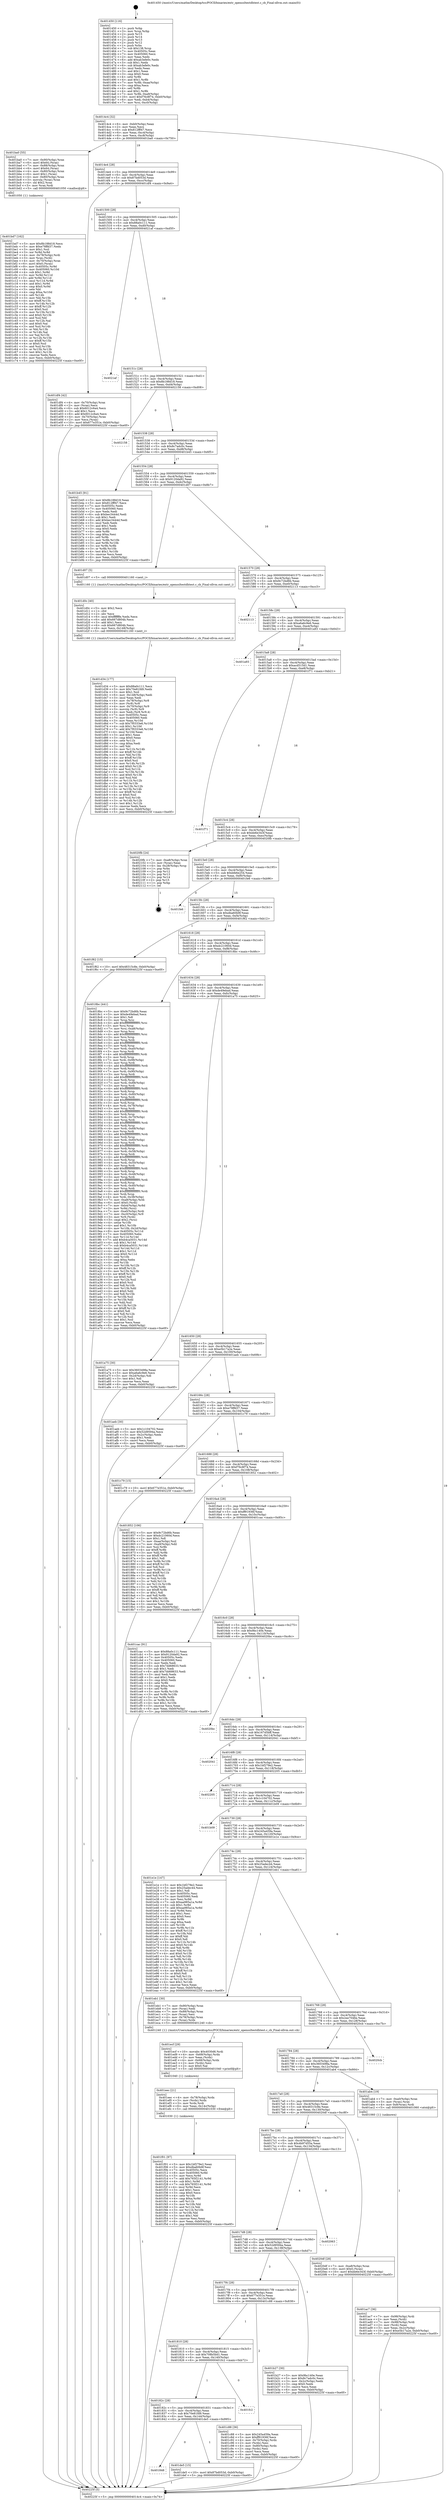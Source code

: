 digraph "0x401450" {
  label = "0x401450 (/mnt/c/Users/mathe/Desktop/tcc/POCII/binaries/extr_openssltestdhtest.c_cb_Final-ollvm.out::main(0))"
  labelloc = "t"
  node[shape=record]

  Entry [label="",width=0.3,height=0.3,shape=circle,fillcolor=black,style=filled]
  "0x4014c4" [label="{
     0x4014c4 [32]\l
     | [instrs]\l
     &nbsp;&nbsp;0x4014c4 \<+6\>: mov -0xb0(%rbp),%eax\l
     &nbsp;&nbsp;0x4014ca \<+2\>: mov %eax,%ecx\l
     &nbsp;&nbsp;0x4014cc \<+6\>: sub $0x812fff47,%ecx\l
     &nbsp;&nbsp;0x4014d2 \<+6\>: mov %eax,-0xc4(%rbp)\l
     &nbsp;&nbsp;0x4014d8 \<+6\>: mov %ecx,-0xc8(%rbp)\l
     &nbsp;&nbsp;0x4014de \<+6\>: je 0000000000401ba0 \<main+0x750\>\l
  }"]
  "0x401ba0" [label="{
     0x401ba0 [55]\l
     | [instrs]\l
     &nbsp;&nbsp;0x401ba0 \<+7\>: mov -0x90(%rbp),%rax\l
     &nbsp;&nbsp;0x401ba7 \<+6\>: movl $0x64,(%rax)\l
     &nbsp;&nbsp;0x401bad \<+7\>: mov -0x88(%rbp),%rax\l
     &nbsp;&nbsp;0x401bb4 \<+6\>: movl $0x64,(%rax)\l
     &nbsp;&nbsp;0x401bba \<+4\>: mov -0x80(%rbp),%rax\l
     &nbsp;&nbsp;0x401bbe \<+6\>: movl $0x1,(%rax)\l
     &nbsp;&nbsp;0x401bc4 \<+4\>: mov -0x80(%rbp),%rax\l
     &nbsp;&nbsp;0x401bc8 \<+3\>: movslq (%rax),%rax\l
     &nbsp;&nbsp;0x401bcb \<+4\>: shl $0x2,%rax\l
     &nbsp;&nbsp;0x401bcf \<+3\>: mov %rax,%rdi\l
     &nbsp;&nbsp;0x401bd2 \<+5\>: call 0000000000401050 \<malloc@plt\>\l
     | [calls]\l
     &nbsp;&nbsp;0x401050 \{1\} (unknown)\l
  }"]
  "0x4014e4" [label="{
     0x4014e4 [28]\l
     | [instrs]\l
     &nbsp;&nbsp;0x4014e4 \<+5\>: jmp 00000000004014e9 \<main+0x99\>\l
     &nbsp;&nbsp;0x4014e9 \<+6\>: mov -0xc4(%rbp),%eax\l
     &nbsp;&nbsp;0x4014ef \<+5\>: sub $0x87bd053d,%eax\l
     &nbsp;&nbsp;0x4014f4 \<+6\>: mov %eax,-0xcc(%rbp)\l
     &nbsp;&nbsp;0x4014fa \<+6\>: je 0000000000401df4 \<main+0x9a4\>\l
  }"]
  Exit [label="",width=0.3,height=0.3,shape=circle,fillcolor=black,style=filled,peripheries=2]
  "0x401df4" [label="{
     0x401df4 [42]\l
     | [instrs]\l
     &nbsp;&nbsp;0x401df4 \<+4\>: mov -0x70(%rbp),%rax\l
     &nbsp;&nbsp;0x401df8 \<+2\>: mov (%rax),%ecx\l
     &nbsp;&nbsp;0x401dfa \<+6\>: sub $0x6012c6a4,%ecx\l
     &nbsp;&nbsp;0x401e00 \<+3\>: add $0x1,%ecx\l
     &nbsp;&nbsp;0x401e03 \<+6\>: add $0x6012c6a4,%ecx\l
     &nbsp;&nbsp;0x401e09 \<+4\>: mov -0x70(%rbp),%rax\l
     &nbsp;&nbsp;0x401e0d \<+2\>: mov %ecx,(%rax)\l
     &nbsp;&nbsp;0x401e0f \<+10\>: movl $0x677e351e,-0xb0(%rbp)\l
     &nbsp;&nbsp;0x401e19 \<+5\>: jmp 000000000040225f \<main+0xe0f\>\l
  }"]
  "0x401500" [label="{
     0x401500 [28]\l
     | [instrs]\l
     &nbsp;&nbsp;0x401500 \<+5\>: jmp 0000000000401505 \<main+0xb5\>\l
     &nbsp;&nbsp;0x401505 \<+6\>: mov -0xc4(%rbp),%eax\l
     &nbsp;&nbsp;0x40150b \<+5\>: sub $0x88a0c111,%eax\l
     &nbsp;&nbsp;0x401510 \<+6\>: mov %eax,-0xd0(%rbp)\l
     &nbsp;&nbsp;0x401516 \<+6\>: je 00000000004021af \<main+0xd5f\>\l
  }"]
  "0x401f01" [label="{
     0x401f01 [97]\l
     | [instrs]\l
     &nbsp;&nbsp;0x401f01 \<+5\>: mov $0x1bf279e2,%eax\l
     &nbsp;&nbsp;0x401f06 \<+5\>: mov $0xdba60b9f,%esi\l
     &nbsp;&nbsp;0x401f0b \<+7\>: mov 0x40505c,%ecx\l
     &nbsp;&nbsp;0x401f12 \<+8\>: mov 0x405060,%r8d\l
     &nbsp;&nbsp;0x401f1a \<+3\>: mov %ecx,%r9d\l
     &nbsp;&nbsp;0x401f1d \<+7\>: add $0x765f2141,%r9d\l
     &nbsp;&nbsp;0x401f24 \<+4\>: sub $0x1,%r9d\l
     &nbsp;&nbsp;0x401f28 \<+7\>: sub $0x765f2141,%r9d\l
     &nbsp;&nbsp;0x401f2f \<+4\>: imul %r9d,%ecx\l
     &nbsp;&nbsp;0x401f33 \<+3\>: and $0x1,%ecx\l
     &nbsp;&nbsp;0x401f36 \<+3\>: cmp $0x0,%ecx\l
     &nbsp;&nbsp;0x401f39 \<+4\>: sete %r10b\l
     &nbsp;&nbsp;0x401f3d \<+4\>: cmp $0xa,%r8d\l
     &nbsp;&nbsp;0x401f41 \<+4\>: setl %r11b\l
     &nbsp;&nbsp;0x401f45 \<+3\>: mov %r10b,%bl\l
     &nbsp;&nbsp;0x401f48 \<+3\>: and %r11b,%bl\l
     &nbsp;&nbsp;0x401f4b \<+3\>: xor %r11b,%r10b\l
     &nbsp;&nbsp;0x401f4e \<+3\>: or %r10b,%bl\l
     &nbsp;&nbsp;0x401f51 \<+3\>: test $0x1,%bl\l
     &nbsp;&nbsp;0x401f54 \<+3\>: cmovne %esi,%eax\l
     &nbsp;&nbsp;0x401f57 \<+6\>: mov %eax,-0xb0(%rbp)\l
     &nbsp;&nbsp;0x401f5d \<+5\>: jmp 000000000040225f \<main+0xe0f\>\l
  }"]
  "0x4021af" [label="{
     0x4021af\l
  }", style=dashed]
  "0x40151c" [label="{
     0x40151c [28]\l
     | [instrs]\l
     &nbsp;&nbsp;0x40151c \<+5\>: jmp 0000000000401521 \<main+0xd1\>\l
     &nbsp;&nbsp;0x401521 \<+6\>: mov -0xc4(%rbp),%eax\l
     &nbsp;&nbsp;0x401527 \<+5\>: sub $0x8b188d18,%eax\l
     &nbsp;&nbsp;0x40152c \<+6\>: mov %eax,-0xd4(%rbp)\l
     &nbsp;&nbsp;0x401532 \<+6\>: je 0000000000402158 \<main+0xd08\>\l
  }"]
  "0x401eec" [label="{
     0x401eec [21]\l
     | [instrs]\l
     &nbsp;&nbsp;0x401eec \<+4\>: mov -0x78(%rbp),%rdx\l
     &nbsp;&nbsp;0x401ef0 \<+3\>: mov (%rdx),%rdx\l
     &nbsp;&nbsp;0x401ef3 \<+3\>: mov %rdx,%rdi\l
     &nbsp;&nbsp;0x401ef6 \<+6\>: mov %eax,-0x14c(%rbp)\l
     &nbsp;&nbsp;0x401efc \<+5\>: call 0000000000401030 \<free@plt\>\l
     | [calls]\l
     &nbsp;&nbsp;0x401030 \{1\} (unknown)\l
  }"]
  "0x402158" [label="{
     0x402158\l
  }", style=dashed]
  "0x401538" [label="{
     0x401538 [28]\l
     | [instrs]\l
     &nbsp;&nbsp;0x401538 \<+5\>: jmp 000000000040153d \<main+0xed\>\l
     &nbsp;&nbsp;0x40153d \<+6\>: mov -0xc4(%rbp),%eax\l
     &nbsp;&nbsp;0x401543 \<+5\>: sub $0x8c7adc0c,%eax\l
     &nbsp;&nbsp;0x401548 \<+6\>: mov %eax,-0xd8(%rbp)\l
     &nbsp;&nbsp;0x40154e \<+6\>: je 0000000000401b45 \<main+0x6f5\>\l
  }"]
  "0x401ecf" [label="{
     0x401ecf [29]\l
     | [instrs]\l
     &nbsp;&nbsp;0x401ecf \<+10\>: movabs $0x4030d6,%rdi\l
     &nbsp;&nbsp;0x401ed9 \<+4\>: mov -0x68(%rbp),%rdx\l
     &nbsp;&nbsp;0x401edd \<+2\>: mov %eax,(%rdx)\l
     &nbsp;&nbsp;0x401edf \<+4\>: mov -0x68(%rbp),%rdx\l
     &nbsp;&nbsp;0x401ee3 \<+2\>: mov (%rdx),%esi\l
     &nbsp;&nbsp;0x401ee5 \<+2\>: mov $0x0,%al\l
     &nbsp;&nbsp;0x401ee7 \<+5\>: call 0000000000401040 \<printf@plt\>\l
     | [calls]\l
     &nbsp;&nbsp;0x401040 \{1\} (unknown)\l
  }"]
  "0x401b45" [label="{
     0x401b45 [91]\l
     | [instrs]\l
     &nbsp;&nbsp;0x401b45 \<+5\>: mov $0x8b188d18,%eax\l
     &nbsp;&nbsp;0x401b4a \<+5\>: mov $0x812fff47,%ecx\l
     &nbsp;&nbsp;0x401b4f \<+7\>: mov 0x40505c,%edx\l
     &nbsp;&nbsp;0x401b56 \<+7\>: mov 0x405060,%esi\l
     &nbsp;&nbsp;0x401b5d \<+2\>: mov %edx,%edi\l
     &nbsp;&nbsp;0x401b5f \<+6\>: sub $0xbec3444d,%edi\l
     &nbsp;&nbsp;0x401b65 \<+3\>: sub $0x1,%edi\l
     &nbsp;&nbsp;0x401b68 \<+6\>: add $0xbec3444d,%edi\l
     &nbsp;&nbsp;0x401b6e \<+3\>: imul %edi,%edx\l
     &nbsp;&nbsp;0x401b71 \<+3\>: and $0x1,%edx\l
     &nbsp;&nbsp;0x401b74 \<+3\>: cmp $0x0,%edx\l
     &nbsp;&nbsp;0x401b77 \<+4\>: sete %r8b\l
     &nbsp;&nbsp;0x401b7b \<+3\>: cmp $0xa,%esi\l
     &nbsp;&nbsp;0x401b7e \<+4\>: setl %r9b\l
     &nbsp;&nbsp;0x401b82 \<+3\>: mov %r8b,%r10b\l
     &nbsp;&nbsp;0x401b85 \<+3\>: and %r9b,%r10b\l
     &nbsp;&nbsp;0x401b88 \<+3\>: xor %r9b,%r8b\l
     &nbsp;&nbsp;0x401b8b \<+3\>: or %r8b,%r10b\l
     &nbsp;&nbsp;0x401b8e \<+4\>: test $0x1,%r10b\l
     &nbsp;&nbsp;0x401b92 \<+3\>: cmovne %ecx,%eax\l
     &nbsp;&nbsp;0x401b95 \<+6\>: mov %eax,-0xb0(%rbp)\l
     &nbsp;&nbsp;0x401b9b \<+5\>: jmp 000000000040225f \<main+0xe0f\>\l
  }"]
  "0x401554" [label="{
     0x401554 [28]\l
     | [instrs]\l
     &nbsp;&nbsp;0x401554 \<+5\>: jmp 0000000000401559 \<main+0x109\>\l
     &nbsp;&nbsp;0x401559 \<+6\>: mov -0xc4(%rbp),%eax\l
     &nbsp;&nbsp;0x40155f \<+5\>: sub $0x9120da92,%eax\l
     &nbsp;&nbsp;0x401564 \<+6\>: mov %eax,-0xdc(%rbp)\l
     &nbsp;&nbsp;0x40156a \<+6\>: je 0000000000401d07 \<main+0x8b7\>\l
  }"]
  "0x401848" [label="{
     0x401848\l
  }", style=dashed]
  "0x401d07" [label="{
     0x401d07 [5]\l
     | [instrs]\l
     &nbsp;&nbsp;0x401d07 \<+5\>: call 0000000000401160 \<next_i\>\l
     | [calls]\l
     &nbsp;&nbsp;0x401160 \{1\} (/mnt/c/Users/mathe/Desktop/tcc/POCII/binaries/extr_openssltestdhtest.c_cb_Final-ollvm.out::next_i)\l
  }"]
  "0x401570" [label="{
     0x401570 [28]\l
     | [instrs]\l
     &nbsp;&nbsp;0x401570 \<+5\>: jmp 0000000000401575 \<main+0x125\>\l
     &nbsp;&nbsp;0x401575 \<+6\>: mov -0xc4(%rbp),%eax\l
     &nbsp;&nbsp;0x40157b \<+5\>: sub $0x9c72bd6b,%eax\l
     &nbsp;&nbsp;0x401580 \<+6\>: mov %eax,-0xe0(%rbp)\l
     &nbsp;&nbsp;0x401586 \<+6\>: je 0000000000402113 \<main+0xcc3\>\l
  }"]
  "0x401de5" [label="{
     0x401de5 [15]\l
     | [instrs]\l
     &nbsp;&nbsp;0x401de5 \<+10\>: movl $0x87bd053d,-0xb0(%rbp)\l
     &nbsp;&nbsp;0x401def \<+5\>: jmp 000000000040225f \<main+0xe0f\>\l
  }"]
  "0x402113" [label="{
     0x402113\l
  }", style=dashed]
  "0x40158c" [label="{
     0x40158c [28]\l
     | [instrs]\l
     &nbsp;&nbsp;0x40158c \<+5\>: jmp 0000000000401591 \<main+0x141\>\l
     &nbsp;&nbsp;0x401591 \<+6\>: mov -0xc4(%rbp),%eax\l
     &nbsp;&nbsp;0x401597 \<+5\>: sub $0xa6a6c9e6,%eax\l
     &nbsp;&nbsp;0x40159c \<+6\>: mov %eax,-0xe4(%rbp)\l
     &nbsp;&nbsp;0x4015a2 \<+6\>: je 0000000000401a93 \<main+0x643\>\l
  }"]
  "0x40182c" [label="{
     0x40182c [28]\l
     | [instrs]\l
     &nbsp;&nbsp;0x40182c \<+5\>: jmp 0000000000401831 \<main+0x3e1\>\l
     &nbsp;&nbsp;0x401831 \<+6\>: mov -0xc4(%rbp),%eax\l
     &nbsp;&nbsp;0x401837 \<+5\>: sub $0x70e81fd9,%eax\l
     &nbsp;&nbsp;0x40183c \<+6\>: mov %eax,-0x144(%rbp)\l
     &nbsp;&nbsp;0x401842 \<+6\>: je 0000000000401de5 \<main+0x995\>\l
  }"]
  "0x401a93" [label="{
     0x401a93\l
  }", style=dashed]
  "0x4015a8" [label="{
     0x4015a8 [28]\l
     | [instrs]\l
     &nbsp;&nbsp;0x4015a8 \<+5\>: jmp 00000000004015ad \<main+0x15d\>\l
     &nbsp;&nbsp;0x4015ad \<+6\>: mov -0xc4(%rbp),%eax\l
     &nbsp;&nbsp;0x4015b3 \<+5\>: sub $0xacd515d1,%eax\l
     &nbsp;&nbsp;0x4015b8 \<+6\>: mov %eax,-0xe8(%rbp)\l
     &nbsp;&nbsp;0x4015be \<+6\>: je 0000000000401f71 \<main+0xb21\>\l
  }"]
  "0x401fc2" [label="{
     0x401fc2\l
  }", style=dashed]
  "0x401f71" [label="{
     0x401f71\l
  }", style=dashed]
  "0x4015c4" [label="{
     0x4015c4 [28]\l
     | [instrs]\l
     &nbsp;&nbsp;0x4015c4 \<+5\>: jmp 00000000004015c9 \<main+0x179\>\l
     &nbsp;&nbsp;0x4015c9 \<+6\>: mov -0xc4(%rbp),%eax\l
     &nbsp;&nbsp;0x4015cf \<+5\>: sub $0xbb6e343f,%eax\l
     &nbsp;&nbsp;0x4015d4 \<+6\>: mov %eax,-0xec(%rbp)\l
     &nbsp;&nbsp;0x4015da \<+6\>: je 00000000004020fb \<main+0xcab\>\l
  }"]
  "0x401d34" [label="{
     0x401d34 [177]\l
     | [instrs]\l
     &nbsp;&nbsp;0x401d34 \<+5\>: mov $0x88a0c111,%ecx\l
     &nbsp;&nbsp;0x401d39 \<+5\>: mov $0x70e81fd9,%edx\l
     &nbsp;&nbsp;0x401d3e \<+3\>: mov $0x1,%sil\l
     &nbsp;&nbsp;0x401d41 \<+6\>: mov -0x148(%rbp),%edi\l
     &nbsp;&nbsp;0x401d47 \<+3\>: imul %eax,%edi\l
     &nbsp;&nbsp;0x401d4a \<+4\>: mov -0x78(%rbp),%r8\l
     &nbsp;&nbsp;0x401d4e \<+3\>: mov (%r8),%r8\l
     &nbsp;&nbsp;0x401d51 \<+4\>: mov -0x70(%rbp),%r9\l
     &nbsp;&nbsp;0x401d55 \<+3\>: movslq (%r9),%r9\l
     &nbsp;&nbsp;0x401d58 \<+4\>: mov %edi,(%r8,%r9,4)\l
     &nbsp;&nbsp;0x401d5c \<+7\>: mov 0x40505c,%eax\l
     &nbsp;&nbsp;0x401d63 \<+7\>: mov 0x405060,%edi\l
     &nbsp;&nbsp;0x401d6a \<+3\>: mov %eax,%r10d\l
     &nbsp;&nbsp;0x401d6d \<+7\>: sub $0x7f0333e6,%r10d\l
     &nbsp;&nbsp;0x401d74 \<+4\>: sub $0x1,%r10d\l
     &nbsp;&nbsp;0x401d78 \<+7\>: add $0x7f0333e6,%r10d\l
     &nbsp;&nbsp;0x401d7f \<+4\>: imul %r10d,%eax\l
     &nbsp;&nbsp;0x401d83 \<+3\>: and $0x1,%eax\l
     &nbsp;&nbsp;0x401d86 \<+3\>: cmp $0x0,%eax\l
     &nbsp;&nbsp;0x401d89 \<+4\>: sete %r11b\l
     &nbsp;&nbsp;0x401d8d \<+3\>: cmp $0xa,%edi\l
     &nbsp;&nbsp;0x401d90 \<+3\>: setl %bl\l
     &nbsp;&nbsp;0x401d93 \<+3\>: mov %r11b,%r14b\l
     &nbsp;&nbsp;0x401d96 \<+4\>: xor $0xff,%r14b\l
     &nbsp;&nbsp;0x401d9a \<+3\>: mov %bl,%r15b\l
     &nbsp;&nbsp;0x401d9d \<+4\>: xor $0xff,%r15b\l
     &nbsp;&nbsp;0x401da1 \<+4\>: xor $0x0,%sil\l
     &nbsp;&nbsp;0x401da5 \<+3\>: mov %r14b,%r12b\l
     &nbsp;&nbsp;0x401da8 \<+4\>: and $0x0,%r12b\l
     &nbsp;&nbsp;0x401dac \<+3\>: and %sil,%r11b\l
     &nbsp;&nbsp;0x401daf \<+3\>: mov %r15b,%r13b\l
     &nbsp;&nbsp;0x401db2 \<+4\>: and $0x0,%r13b\l
     &nbsp;&nbsp;0x401db6 \<+3\>: and %sil,%bl\l
     &nbsp;&nbsp;0x401db9 \<+3\>: or %r11b,%r12b\l
     &nbsp;&nbsp;0x401dbc \<+3\>: or %bl,%r13b\l
     &nbsp;&nbsp;0x401dbf \<+3\>: xor %r13b,%r12b\l
     &nbsp;&nbsp;0x401dc2 \<+3\>: or %r15b,%r14b\l
     &nbsp;&nbsp;0x401dc5 \<+4\>: xor $0xff,%r14b\l
     &nbsp;&nbsp;0x401dc9 \<+4\>: or $0x0,%sil\l
     &nbsp;&nbsp;0x401dcd \<+3\>: and %sil,%r14b\l
     &nbsp;&nbsp;0x401dd0 \<+3\>: or %r14b,%r12b\l
     &nbsp;&nbsp;0x401dd3 \<+4\>: test $0x1,%r12b\l
     &nbsp;&nbsp;0x401dd7 \<+3\>: cmovne %edx,%ecx\l
     &nbsp;&nbsp;0x401dda \<+6\>: mov %ecx,-0xb0(%rbp)\l
     &nbsp;&nbsp;0x401de0 \<+5\>: jmp 000000000040225f \<main+0xe0f\>\l
  }"]
  "0x4020fb" [label="{
     0x4020fb [24]\l
     | [instrs]\l
     &nbsp;&nbsp;0x4020fb \<+7\>: mov -0xa8(%rbp),%rax\l
     &nbsp;&nbsp;0x402102 \<+2\>: mov (%rax),%eax\l
     &nbsp;&nbsp;0x402104 \<+4\>: lea -0x28(%rbp),%rsp\l
     &nbsp;&nbsp;0x402108 \<+1\>: pop %rbx\l
     &nbsp;&nbsp;0x402109 \<+2\>: pop %r12\l
     &nbsp;&nbsp;0x40210b \<+2\>: pop %r13\l
     &nbsp;&nbsp;0x40210d \<+2\>: pop %r14\l
     &nbsp;&nbsp;0x40210f \<+2\>: pop %r15\l
     &nbsp;&nbsp;0x402111 \<+1\>: pop %rbp\l
     &nbsp;&nbsp;0x402112 \<+1\>: ret\l
  }"]
  "0x4015e0" [label="{
     0x4015e0 [28]\l
     | [instrs]\l
     &nbsp;&nbsp;0x4015e0 \<+5\>: jmp 00000000004015e5 \<main+0x195\>\l
     &nbsp;&nbsp;0x4015e5 \<+6\>: mov -0xc4(%rbp),%eax\l
     &nbsp;&nbsp;0x4015eb \<+5\>: sub $0xbfe6e254,%eax\l
     &nbsp;&nbsp;0x4015f0 \<+6\>: mov %eax,-0xf0(%rbp)\l
     &nbsp;&nbsp;0x4015f6 \<+6\>: je 0000000000401fe6 \<main+0xb96\>\l
  }"]
  "0x401d0c" [label="{
     0x401d0c [40]\l
     | [instrs]\l
     &nbsp;&nbsp;0x401d0c \<+5\>: mov $0x2,%ecx\l
     &nbsp;&nbsp;0x401d11 \<+1\>: cltd\l
     &nbsp;&nbsp;0x401d12 \<+2\>: idiv %ecx\l
     &nbsp;&nbsp;0x401d14 \<+6\>: imul $0xfffffffe,%edx,%ecx\l
     &nbsp;&nbsp;0x401d1a \<+6\>: add $0x667d804b,%ecx\l
     &nbsp;&nbsp;0x401d20 \<+3\>: add $0x1,%ecx\l
     &nbsp;&nbsp;0x401d23 \<+6\>: sub $0x667d804b,%ecx\l
     &nbsp;&nbsp;0x401d29 \<+6\>: mov %ecx,-0x148(%rbp)\l
     &nbsp;&nbsp;0x401d2f \<+5\>: call 0000000000401160 \<next_i\>\l
     | [calls]\l
     &nbsp;&nbsp;0x401160 \{1\} (/mnt/c/Users/mathe/Desktop/tcc/POCII/binaries/extr_openssltestdhtest.c_cb_Final-ollvm.out::next_i)\l
  }"]
  "0x401fe6" [label="{
     0x401fe6\l
  }", style=dashed]
  "0x4015fc" [label="{
     0x4015fc [28]\l
     | [instrs]\l
     &nbsp;&nbsp;0x4015fc \<+5\>: jmp 0000000000401601 \<main+0x1b1\>\l
     &nbsp;&nbsp;0x401601 \<+6\>: mov -0xc4(%rbp),%eax\l
     &nbsp;&nbsp;0x401607 \<+5\>: sub $0xdba60b9f,%eax\l
     &nbsp;&nbsp;0x40160c \<+6\>: mov %eax,-0xf4(%rbp)\l
     &nbsp;&nbsp;0x401612 \<+6\>: je 0000000000401f62 \<main+0xb12\>\l
  }"]
  "0x401810" [label="{
     0x401810 [28]\l
     | [instrs]\l
     &nbsp;&nbsp;0x401810 \<+5\>: jmp 0000000000401815 \<main+0x3c5\>\l
     &nbsp;&nbsp;0x401815 \<+6\>: mov -0xc4(%rbp),%eax\l
     &nbsp;&nbsp;0x40181b \<+5\>: sub $0x708b5bd1,%eax\l
     &nbsp;&nbsp;0x401820 \<+6\>: mov %eax,-0x140(%rbp)\l
     &nbsp;&nbsp;0x401826 \<+6\>: je 0000000000401fc2 \<main+0xb72\>\l
  }"]
  "0x401f62" [label="{
     0x401f62 [15]\l
     | [instrs]\l
     &nbsp;&nbsp;0x401f62 \<+10\>: movl $0x48315c8e,-0xb0(%rbp)\l
     &nbsp;&nbsp;0x401f6c \<+5\>: jmp 000000000040225f \<main+0xe0f\>\l
  }"]
  "0x401618" [label="{
     0x401618 [28]\l
     | [instrs]\l
     &nbsp;&nbsp;0x401618 \<+5\>: jmp 000000000040161d \<main+0x1cd\>\l
     &nbsp;&nbsp;0x40161d \<+6\>: mov -0xc4(%rbp),%eax\l
     &nbsp;&nbsp;0x401623 \<+5\>: sub $0xdc21060d,%eax\l
     &nbsp;&nbsp;0x401628 \<+6\>: mov %eax,-0xf8(%rbp)\l
     &nbsp;&nbsp;0x40162e \<+6\>: je 00000000004018bc \<main+0x46c\>\l
  }"]
  "0x401c88" [label="{
     0x401c88 [36]\l
     | [instrs]\l
     &nbsp;&nbsp;0x401c88 \<+5\>: mov $0x245a459a,%eax\l
     &nbsp;&nbsp;0x401c8d \<+5\>: mov $0xff91936f,%ecx\l
     &nbsp;&nbsp;0x401c92 \<+4\>: mov -0x70(%rbp),%rdx\l
     &nbsp;&nbsp;0x401c96 \<+2\>: mov (%rdx),%esi\l
     &nbsp;&nbsp;0x401c98 \<+4\>: mov -0x80(%rbp),%rdx\l
     &nbsp;&nbsp;0x401c9c \<+2\>: cmp (%rdx),%esi\l
     &nbsp;&nbsp;0x401c9e \<+3\>: cmovl %ecx,%eax\l
     &nbsp;&nbsp;0x401ca1 \<+6\>: mov %eax,-0xb0(%rbp)\l
     &nbsp;&nbsp;0x401ca7 \<+5\>: jmp 000000000040225f \<main+0xe0f\>\l
  }"]
  "0x4018bc" [label="{
     0x4018bc [441]\l
     | [instrs]\l
     &nbsp;&nbsp;0x4018bc \<+5\>: mov $0x9c72bd6b,%eax\l
     &nbsp;&nbsp;0x4018c1 \<+5\>: mov $0xde49ebad,%ecx\l
     &nbsp;&nbsp;0x4018c6 \<+2\>: mov $0x1,%dl\l
     &nbsp;&nbsp;0x4018c8 \<+3\>: mov %rsp,%rsi\l
     &nbsp;&nbsp;0x4018cb \<+4\>: add $0xfffffffffffffff0,%rsi\l
     &nbsp;&nbsp;0x4018cf \<+3\>: mov %rsi,%rsp\l
     &nbsp;&nbsp;0x4018d2 \<+7\>: mov %rsi,-0xa8(%rbp)\l
     &nbsp;&nbsp;0x4018d9 \<+3\>: mov %rsp,%rsi\l
     &nbsp;&nbsp;0x4018dc \<+4\>: add $0xfffffffffffffff0,%rsi\l
     &nbsp;&nbsp;0x4018e0 \<+3\>: mov %rsi,%rsp\l
     &nbsp;&nbsp;0x4018e3 \<+3\>: mov %rsp,%rdi\l
     &nbsp;&nbsp;0x4018e6 \<+4\>: add $0xfffffffffffffff0,%rdi\l
     &nbsp;&nbsp;0x4018ea \<+3\>: mov %rdi,%rsp\l
     &nbsp;&nbsp;0x4018ed \<+7\>: mov %rdi,-0xa0(%rbp)\l
     &nbsp;&nbsp;0x4018f4 \<+3\>: mov %rsp,%rdi\l
     &nbsp;&nbsp;0x4018f7 \<+4\>: add $0xfffffffffffffff0,%rdi\l
     &nbsp;&nbsp;0x4018fb \<+3\>: mov %rdi,%rsp\l
     &nbsp;&nbsp;0x4018fe \<+7\>: mov %rdi,-0x98(%rbp)\l
     &nbsp;&nbsp;0x401905 \<+3\>: mov %rsp,%rdi\l
     &nbsp;&nbsp;0x401908 \<+4\>: add $0xfffffffffffffff0,%rdi\l
     &nbsp;&nbsp;0x40190c \<+3\>: mov %rdi,%rsp\l
     &nbsp;&nbsp;0x40190f \<+7\>: mov %rdi,-0x90(%rbp)\l
     &nbsp;&nbsp;0x401916 \<+3\>: mov %rsp,%rdi\l
     &nbsp;&nbsp;0x401919 \<+4\>: add $0xfffffffffffffff0,%rdi\l
     &nbsp;&nbsp;0x40191d \<+3\>: mov %rdi,%rsp\l
     &nbsp;&nbsp;0x401920 \<+7\>: mov %rdi,-0x88(%rbp)\l
     &nbsp;&nbsp;0x401927 \<+3\>: mov %rsp,%rdi\l
     &nbsp;&nbsp;0x40192a \<+4\>: add $0xfffffffffffffff0,%rdi\l
     &nbsp;&nbsp;0x40192e \<+3\>: mov %rdi,%rsp\l
     &nbsp;&nbsp;0x401931 \<+4\>: mov %rdi,-0x80(%rbp)\l
     &nbsp;&nbsp;0x401935 \<+3\>: mov %rsp,%rdi\l
     &nbsp;&nbsp;0x401938 \<+4\>: add $0xfffffffffffffff0,%rdi\l
     &nbsp;&nbsp;0x40193c \<+3\>: mov %rdi,%rsp\l
     &nbsp;&nbsp;0x40193f \<+4\>: mov %rdi,-0x78(%rbp)\l
     &nbsp;&nbsp;0x401943 \<+3\>: mov %rsp,%rdi\l
     &nbsp;&nbsp;0x401946 \<+4\>: add $0xfffffffffffffff0,%rdi\l
     &nbsp;&nbsp;0x40194a \<+3\>: mov %rdi,%rsp\l
     &nbsp;&nbsp;0x40194d \<+4\>: mov %rdi,-0x70(%rbp)\l
     &nbsp;&nbsp;0x401951 \<+3\>: mov %rsp,%rdi\l
     &nbsp;&nbsp;0x401954 \<+4\>: add $0xfffffffffffffff0,%rdi\l
     &nbsp;&nbsp;0x401958 \<+3\>: mov %rdi,%rsp\l
     &nbsp;&nbsp;0x40195b \<+4\>: mov %rdi,-0x68(%rbp)\l
     &nbsp;&nbsp;0x40195f \<+3\>: mov %rsp,%rdi\l
     &nbsp;&nbsp;0x401962 \<+4\>: add $0xfffffffffffffff0,%rdi\l
     &nbsp;&nbsp;0x401966 \<+3\>: mov %rdi,%rsp\l
     &nbsp;&nbsp;0x401969 \<+4\>: mov %rdi,-0x60(%rbp)\l
     &nbsp;&nbsp;0x40196d \<+3\>: mov %rsp,%rdi\l
     &nbsp;&nbsp;0x401970 \<+4\>: add $0xfffffffffffffff0,%rdi\l
     &nbsp;&nbsp;0x401974 \<+3\>: mov %rdi,%rsp\l
     &nbsp;&nbsp;0x401977 \<+4\>: mov %rdi,-0x58(%rbp)\l
     &nbsp;&nbsp;0x40197b \<+3\>: mov %rsp,%rdi\l
     &nbsp;&nbsp;0x40197e \<+4\>: add $0xfffffffffffffff0,%rdi\l
     &nbsp;&nbsp;0x401982 \<+3\>: mov %rdi,%rsp\l
     &nbsp;&nbsp;0x401985 \<+4\>: mov %rdi,-0x50(%rbp)\l
     &nbsp;&nbsp;0x401989 \<+3\>: mov %rsp,%rdi\l
     &nbsp;&nbsp;0x40198c \<+4\>: add $0xfffffffffffffff0,%rdi\l
     &nbsp;&nbsp;0x401990 \<+3\>: mov %rdi,%rsp\l
     &nbsp;&nbsp;0x401993 \<+4\>: mov %rdi,-0x48(%rbp)\l
     &nbsp;&nbsp;0x401997 \<+3\>: mov %rsp,%rdi\l
     &nbsp;&nbsp;0x40199a \<+4\>: add $0xfffffffffffffff0,%rdi\l
     &nbsp;&nbsp;0x40199e \<+3\>: mov %rdi,%rsp\l
     &nbsp;&nbsp;0x4019a1 \<+4\>: mov %rdi,-0x40(%rbp)\l
     &nbsp;&nbsp;0x4019a5 \<+3\>: mov %rsp,%rdi\l
     &nbsp;&nbsp;0x4019a8 \<+4\>: add $0xfffffffffffffff0,%rdi\l
     &nbsp;&nbsp;0x4019ac \<+3\>: mov %rdi,%rsp\l
     &nbsp;&nbsp;0x4019af \<+4\>: mov %rdi,-0x38(%rbp)\l
     &nbsp;&nbsp;0x4019b3 \<+7\>: mov -0xa8(%rbp),%rdi\l
     &nbsp;&nbsp;0x4019ba \<+6\>: movl $0x0,(%rdi)\l
     &nbsp;&nbsp;0x4019c0 \<+7\>: mov -0xb4(%rbp),%r8d\l
     &nbsp;&nbsp;0x4019c7 \<+3\>: mov %r8d,(%rsi)\l
     &nbsp;&nbsp;0x4019ca \<+7\>: mov -0xa0(%rbp),%rdi\l
     &nbsp;&nbsp;0x4019d1 \<+7\>: mov -0xc0(%rbp),%r9\l
     &nbsp;&nbsp;0x4019d8 \<+3\>: mov %r9,(%rdi)\l
     &nbsp;&nbsp;0x4019db \<+3\>: cmpl $0x2,(%rsi)\l
     &nbsp;&nbsp;0x4019de \<+4\>: setne %r10b\l
     &nbsp;&nbsp;0x4019e2 \<+4\>: and $0x1,%r10b\l
     &nbsp;&nbsp;0x4019e6 \<+4\>: mov %r10b,-0x2d(%rbp)\l
     &nbsp;&nbsp;0x4019ea \<+8\>: mov 0x40505c,%r11d\l
     &nbsp;&nbsp;0x4019f2 \<+7\>: mov 0x405060,%ebx\l
     &nbsp;&nbsp;0x4019f9 \<+3\>: mov %r11d,%r14d\l
     &nbsp;&nbsp;0x4019fc \<+7\>: add $0xb4ca5031,%r14d\l
     &nbsp;&nbsp;0x401a03 \<+4\>: sub $0x1,%r14d\l
     &nbsp;&nbsp;0x401a07 \<+7\>: sub $0xb4ca5031,%r14d\l
     &nbsp;&nbsp;0x401a0e \<+4\>: imul %r14d,%r11d\l
     &nbsp;&nbsp;0x401a12 \<+4\>: and $0x1,%r11d\l
     &nbsp;&nbsp;0x401a16 \<+4\>: cmp $0x0,%r11d\l
     &nbsp;&nbsp;0x401a1a \<+4\>: sete %r10b\l
     &nbsp;&nbsp;0x401a1e \<+3\>: cmp $0xa,%ebx\l
     &nbsp;&nbsp;0x401a21 \<+4\>: setl %r15b\l
     &nbsp;&nbsp;0x401a25 \<+3\>: mov %r10b,%r12b\l
     &nbsp;&nbsp;0x401a28 \<+4\>: xor $0xff,%r12b\l
     &nbsp;&nbsp;0x401a2c \<+3\>: mov %r15b,%r13b\l
     &nbsp;&nbsp;0x401a2f \<+4\>: xor $0xff,%r13b\l
     &nbsp;&nbsp;0x401a33 \<+3\>: xor $0x0,%dl\l
     &nbsp;&nbsp;0x401a36 \<+3\>: mov %r12b,%sil\l
     &nbsp;&nbsp;0x401a39 \<+4\>: and $0x0,%sil\l
     &nbsp;&nbsp;0x401a3d \<+3\>: and %dl,%r10b\l
     &nbsp;&nbsp;0x401a40 \<+3\>: mov %r13b,%dil\l
     &nbsp;&nbsp;0x401a43 \<+4\>: and $0x0,%dil\l
     &nbsp;&nbsp;0x401a47 \<+3\>: and %dl,%r15b\l
     &nbsp;&nbsp;0x401a4a \<+3\>: or %r10b,%sil\l
     &nbsp;&nbsp;0x401a4d \<+3\>: or %r15b,%dil\l
     &nbsp;&nbsp;0x401a50 \<+3\>: xor %dil,%sil\l
     &nbsp;&nbsp;0x401a53 \<+3\>: or %r13b,%r12b\l
     &nbsp;&nbsp;0x401a56 \<+4\>: xor $0xff,%r12b\l
     &nbsp;&nbsp;0x401a5a \<+3\>: or $0x0,%dl\l
     &nbsp;&nbsp;0x401a5d \<+3\>: and %dl,%r12b\l
     &nbsp;&nbsp;0x401a60 \<+3\>: or %r12b,%sil\l
     &nbsp;&nbsp;0x401a63 \<+4\>: test $0x1,%sil\l
     &nbsp;&nbsp;0x401a67 \<+3\>: cmovne %ecx,%eax\l
     &nbsp;&nbsp;0x401a6a \<+6\>: mov %eax,-0xb0(%rbp)\l
     &nbsp;&nbsp;0x401a70 \<+5\>: jmp 000000000040225f \<main+0xe0f\>\l
  }"]
  "0x401634" [label="{
     0x401634 [28]\l
     | [instrs]\l
     &nbsp;&nbsp;0x401634 \<+5\>: jmp 0000000000401639 \<main+0x1e9\>\l
     &nbsp;&nbsp;0x401639 \<+6\>: mov -0xc4(%rbp),%eax\l
     &nbsp;&nbsp;0x40163f \<+5\>: sub $0xde49ebad,%eax\l
     &nbsp;&nbsp;0x401644 \<+6\>: mov %eax,-0xfc(%rbp)\l
     &nbsp;&nbsp;0x40164a \<+6\>: je 0000000000401a75 \<main+0x625\>\l
  }"]
  "0x401bd7" [label="{
     0x401bd7 [162]\l
     | [instrs]\l
     &nbsp;&nbsp;0x401bd7 \<+5\>: mov $0x8b188d18,%ecx\l
     &nbsp;&nbsp;0x401bdc \<+5\>: mov $0xe78ffd37,%edx\l
     &nbsp;&nbsp;0x401be1 \<+3\>: mov $0x1,%sil\l
     &nbsp;&nbsp;0x401be4 \<+3\>: xor %r8d,%r8d\l
     &nbsp;&nbsp;0x401be7 \<+4\>: mov -0x78(%rbp),%rdi\l
     &nbsp;&nbsp;0x401beb \<+3\>: mov %rax,(%rdi)\l
     &nbsp;&nbsp;0x401bee \<+4\>: mov -0x70(%rbp),%rax\l
     &nbsp;&nbsp;0x401bf2 \<+6\>: movl $0x0,(%rax)\l
     &nbsp;&nbsp;0x401bf8 \<+8\>: mov 0x40505c,%r9d\l
     &nbsp;&nbsp;0x401c00 \<+8\>: mov 0x405060,%r10d\l
     &nbsp;&nbsp;0x401c08 \<+4\>: sub $0x1,%r8d\l
     &nbsp;&nbsp;0x401c0c \<+3\>: mov %r9d,%r11d\l
     &nbsp;&nbsp;0x401c0f \<+3\>: add %r8d,%r11d\l
     &nbsp;&nbsp;0x401c12 \<+4\>: imul %r11d,%r9d\l
     &nbsp;&nbsp;0x401c16 \<+4\>: and $0x1,%r9d\l
     &nbsp;&nbsp;0x401c1a \<+4\>: cmp $0x0,%r9d\l
     &nbsp;&nbsp;0x401c1e \<+3\>: sete %bl\l
     &nbsp;&nbsp;0x401c21 \<+4\>: cmp $0xa,%r10d\l
     &nbsp;&nbsp;0x401c25 \<+4\>: setl %r14b\l
     &nbsp;&nbsp;0x401c29 \<+3\>: mov %bl,%r15b\l
     &nbsp;&nbsp;0x401c2c \<+4\>: xor $0xff,%r15b\l
     &nbsp;&nbsp;0x401c30 \<+3\>: mov %r14b,%r12b\l
     &nbsp;&nbsp;0x401c33 \<+4\>: xor $0xff,%r12b\l
     &nbsp;&nbsp;0x401c37 \<+4\>: xor $0x0,%sil\l
     &nbsp;&nbsp;0x401c3b \<+3\>: mov %r15b,%r13b\l
     &nbsp;&nbsp;0x401c3e \<+4\>: and $0x0,%r13b\l
     &nbsp;&nbsp;0x401c42 \<+3\>: and %sil,%bl\l
     &nbsp;&nbsp;0x401c45 \<+3\>: mov %r12b,%al\l
     &nbsp;&nbsp;0x401c48 \<+2\>: and $0x0,%al\l
     &nbsp;&nbsp;0x401c4a \<+3\>: and %sil,%r14b\l
     &nbsp;&nbsp;0x401c4d \<+3\>: or %bl,%r13b\l
     &nbsp;&nbsp;0x401c50 \<+3\>: or %r14b,%al\l
     &nbsp;&nbsp;0x401c53 \<+3\>: xor %al,%r13b\l
     &nbsp;&nbsp;0x401c56 \<+3\>: or %r12b,%r15b\l
     &nbsp;&nbsp;0x401c59 \<+4\>: xor $0xff,%r15b\l
     &nbsp;&nbsp;0x401c5d \<+4\>: or $0x0,%sil\l
     &nbsp;&nbsp;0x401c61 \<+3\>: and %sil,%r15b\l
     &nbsp;&nbsp;0x401c64 \<+3\>: or %r15b,%r13b\l
     &nbsp;&nbsp;0x401c67 \<+4\>: test $0x1,%r13b\l
     &nbsp;&nbsp;0x401c6b \<+3\>: cmovne %edx,%ecx\l
     &nbsp;&nbsp;0x401c6e \<+6\>: mov %ecx,-0xb0(%rbp)\l
     &nbsp;&nbsp;0x401c74 \<+5\>: jmp 000000000040225f \<main+0xe0f\>\l
  }"]
  "0x401a75" [label="{
     0x401a75 [30]\l
     | [instrs]\l
     &nbsp;&nbsp;0x401a75 \<+5\>: mov $0x3603498a,%eax\l
     &nbsp;&nbsp;0x401a7a \<+5\>: mov $0xa6a6c9e6,%ecx\l
     &nbsp;&nbsp;0x401a7f \<+3\>: mov -0x2d(%rbp),%dl\l
     &nbsp;&nbsp;0x401a82 \<+3\>: test $0x1,%dl\l
     &nbsp;&nbsp;0x401a85 \<+3\>: cmovne %ecx,%eax\l
     &nbsp;&nbsp;0x401a88 \<+6\>: mov %eax,-0xb0(%rbp)\l
     &nbsp;&nbsp;0x401a8e \<+5\>: jmp 000000000040225f \<main+0xe0f\>\l
  }"]
  "0x401650" [label="{
     0x401650 [28]\l
     | [instrs]\l
     &nbsp;&nbsp;0x401650 \<+5\>: jmp 0000000000401655 \<main+0x205\>\l
     &nbsp;&nbsp;0x401655 \<+6\>: mov -0xc4(%rbp),%eax\l
     &nbsp;&nbsp;0x40165b \<+5\>: sub $0xe5b17a2e,%eax\l
     &nbsp;&nbsp;0x401660 \<+6\>: mov %eax,-0x100(%rbp)\l
     &nbsp;&nbsp;0x401666 \<+6\>: je 0000000000401aeb \<main+0x69b\>\l
  }"]
  "0x4017f4" [label="{
     0x4017f4 [28]\l
     | [instrs]\l
     &nbsp;&nbsp;0x4017f4 \<+5\>: jmp 00000000004017f9 \<main+0x3a9\>\l
     &nbsp;&nbsp;0x4017f9 \<+6\>: mov -0xc4(%rbp),%eax\l
     &nbsp;&nbsp;0x4017ff \<+5\>: sub $0x677e351e,%eax\l
     &nbsp;&nbsp;0x401804 \<+6\>: mov %eax,-0x13c(%rbp)\l
     &nbsp;&nbsp;0x40180a \<+6\>: je 0000000000401c88 \<main+0x838\>\l
  }"]
  "0x401aeb" [label="{
     0x401aeb [30]\l
     | [instrs]\l
     &nbsp;&nbsp;0x401aeb \<+5\>: mov $0x1c104702,%eax\l
     &nbsp;&nbsp;0x401af0 \<+5\>: mov $0x52d9594a,%ecx\l
     &nbsp;&nbsp;0x401af5 \<+3\>: mov -0x2c(%rbp),%edx\l
     &nbsp;&nbsp;0x401af8 \<+3\>: cmp $0x1,%edx\l
     &nbsp;&nbsp;0x401afb \<+3\>: cmovl %ecx,%eax\l
     &nbsp;&nbsp;0x401afe \<+6\>: mov %eax,-0xb0(%rbp)\l
     &nbsp;&nbsp;0x401b04 \<+5\>: jmp 000000000040225f \<main+0xe0f\>\l
  }"]
  "0x40166c" [label="{
     0x40166c [28]\l
     | [instrs]\l
     &nbsp;&nbsp;0x40166c \<+5\>: jmp 0000000000401671 \<main+0x221\>\l
     &nbsp;&nbsp;0x401671 \<+6\>: mov -0xc4(%rbp),%eax\l
     &nbsp;&nbsp;0x401677 \<+5\>: sub $0xe78ffd37,%eax\l
     &nbsp;&nbsp;0x40167c \<+6\>: mov %eax,-0x104(%rbp)\l
     &nbsp;&nbsp;0x401682 \<+6\>: je 0000000000401c79 \<main+0x829\>\l
  }"]
  "0x401b27" [label="{
     0x401b27 [30]\l
     | [instrs]\l
     &nbsp;&nbsp;0x401b27 \<+5\>: mov $0x9bc140e,%eax\l
     &nbsp;&nbsp;0x401b2c \<+5\>: mov $0x8c7adc0c,%ecx\l
     &nbsp;&nbsp;0x401b31 \<+3\>: mov -0x2c(%rbp),%edx\l
     &nbsp;&nbsp;0x401b34 \<+3\>: cmp $0x0,%edx\l
     &nbsp;&nbsp;0x401b37 \<+3\>: cmove %ecx,%eax\l
     &nbsp;&nbsp;0x401b3a \<+6\>: mov %eax,-0xb0(%rbp)\l
     &nbsp;&nbsp;0x401b40 \<+5\>: jmp 000000000040225f \<main+0xe0f\>\l
  }"]
  "0x401c79" [label="{
     0x401c79 [15]\l
     | [instrs]\l
     &nbsp;&nbsp;0x401c79 \<+10\>: movl $0x677e351e,-0xb0(%rbp)\l
     &nbsp;&nbsp;0x401c83 \<+5\>: jmp 000000000040225f \<main+0xe0f\>\l
  }"]
  "0x401688" [label="{
     0x401688 [28]\l
     | [instrs]\l
     &nbsp;&nbsp;0x401688 \<+5\>: jmp 000000000040168d \<main+0x23d\>\l
     &nbsp;&nbsp;0x40168d \<+6\>: mov -0xc4(%rbp),%eax\l
     &nbsp;&nbsp;0x401693 \<+5\>: sub $0xf76c8f74,%eax\l
     &nbsp;&nbsp;0x401698 \<+6\>: mov %eax,-0x108(%rbp)\l
     &nbsp;&nbsp;0x40169e \<+6\>: je 0000000000401852 \<main+0x402\>\l
  }"]
  "0x4017d8" [label="{
     0x4017d8 [28]\l
     | [instrs]\l
     &nbsp;&nbsp;0x4017d8 \<+5\>: jmp 00000000004017dd \<main+0x38d\>\l
     &nbsp;&nbsp;0x4017dd \<+6\>: mov -0xc4(%rbp),%eax\l
     &nbsp;&nbsp;0x4017e3 \<+5\>: sub $0x52d9594a,%eax\l
     &nbsp;&nbsp;0x4017e8 \<+6\>: mov %eax,-0x138(%rbp)\l
     &nbsp;&nbsp;0x4017ee \<+6\>: je 0000000000401b27 \<main+0x6d7\>\l
  }"]
  "0x401852" [label="{
     0x401852 [106]\l
     | [instrs]\l
     &nbsp;&nbsp;0x401852 \<+5\>: mov $0x9c72bd6b,%eax\l
     &nbsp;&nbsp;0x401857 \<+5\>: mov $0xdc21060d,%ecx\l
     &nbsp;&nbsp;0x40185c \<+2\>: mov $0x1,%dl\l
     &nbsp;&nbsp;0x40185e \<+7\>: mov -0xaa(%rbp),%sil\l
     &nbsp;&nbsp;0x401865 \<+7\>: mov -0xa9(%rbp),%dil\l
     &nbsp;&nbsp;0x40186c \<+3\>: mov %sil,%r8b\l
     &nbsp;&nbsp;0x40186f \<+4\>: xor $0xff,%r8b\l
     &nbsp;&nbsp;0x401873 \<+3\>: mov %dil,%r9b\l
     &nbsp;&nbsp;0x401876 \<+4\>: xor $0xff,%r9b\l
     &nbsp;&nbsp;0x40187a \<+3\>: xor $0x1,%dl\l
     &nbsp;&nbsp;0x40187d \<+3\>: mov %r8b,%r10b\l
     &nbsp;&nbsp;0x401880 \<+4\>: and $0xff,%r10b\l
     &nbsp;&nbsp;0x401884 \<+3\>: and %dl,%sil\l
     &nbsp;&nbsp;0x401887 \<+3\>: mov %r9b,%r11b\l
     &nbsp;&nbsp;0x40188a \<+4\>: and $0xff,%r11b\l
     &nbsp;&nbsp;0x40188e \<+3\>: and %dl,%dil\l
     &nbsp;&nbsp;0x401891 \<+3\>: or %sil,%r10b\l
     &nbsp;&nbsp;0x401894 \<+3\>: or %dil,%r11b\l
     &nbsp;&nbsp;0x401897 \<+3\>: xor %r11b,%r10b\l
     &nbsp;&nbsp;0x40189a \<+3\>: or %r9b,%r8b\l
     &nbsp;&nbsp;0x40189d \<+4\>: xor $0xff,%r8b\l
     &nbsp;&nbsp;0x4018a1 \<+3\>: or $0x1,%dl\l
     &nbsp;&nbsp;0x4018a4 \<+3\>: and %dl,%r8b\l
     &nbsp;&nbsp;0x4018a7 \<+3\>: or %r8b,%r10b\l
     &nbsp;&nbsp;0x4018aa \<+4\>: test $0x1,%r10b\l
     &nbsp;&nbsp;0x4018ae \<+3\>: cmovne %ecx,%eax\l
     &nbsp;&nbsp;0x4018b1 \<+6\>: mov %eax,-0xb0(%rbp)\l
     &nbsp;&nbsp;0x4018b7 \<+5\>: jmp 000000000040225f \<main+0xe0f\>\l
  }"]
  "0x4016a4" [label="{
     0x4016a4 [28]\l
     | [instrs]\l
     &nbsp;&nbsp;0x4016a4 \<+5\>: jmp 00000000004016a9 \<main+0x259\>\l
     &nbsp;&nbsp;0x4016a9 \<+6\>: mov -0xc4(%rbp),%eax\l
     &nbsp;&nbsp;0x4016af \<+5\>: sub $0xff91936f,%eax\l
     &nbsp;&nbsp;0x4016b4 \<+6\>: mov %eax,-0x10c(%rbp)\l
     &nbsp;&nbsp;0x4016ba \<+6\>: je 0000000000401cac \<main+0x85c\>\l
  }"]
  "0x40225f" [label="{
     0x40225f [5]\l
     | [instrs]\l
     &nbsp;&nbsp;0x40225f \<+5\>: jmp 00000000004014c4 \<main+0x74\>\l
  }"]
  "0x401450" [label="{
     0x401450 [116]\l
     | [instrs]\l
     &nbsp;&nbsp;0x401450 \<+1\>: push %rbp\l
     &nbsp;&nbsp;0x401451 \<+3\>: mov %rsp,%rbp\l
     &nbsp;&nbsp;0x401454 \<+2\>: push %r15\l
     &nbsp;&nbsp;0x401456 \<+2\>: push %r14\l
     &nbsp;&nbsp;0x401458 \<+2\>: push %r13\l
     &nbsp;&nbsp;0x40145a \<+2\>: push %r12\l
     &nbsp;&nbsp;0x40145c \<+1\>: push %rbx\l
     &nbsp;&nbsp;0x40145d \<+7\>: sub $0x138,%rsp\l
     &nbsp;&nbsp;0x401464 \<+7\>: mov 0x40505c,%eax\l
     &nbsp;&nbsp;0x40146b \<+7\>: mov 0x405060,%ecx\l
     &nbsp;&nbsp;0x401472 \<+2\>: mov %eax,%edx\l
     &nbsp;&nbsp;0x401474 \<+6\>: add $0xab3efe0c,%edx\l
     &nbsp;&nbsp;0x40147a \<+3\>: sub $0x1,%edx\l
     &nbsp;&nbsp;0x40147d \<+6\>: sub $0xab3efe0c,%edx\l
     &nbsp;&nbsp;0x401483 \<+3\>: imul %edx,%eax\l
     &nbsp;&nbsp;0x401486 \<+3\>: and $0x1,%eax\l
     &nbsp;&nbsp;0x401489 \<+3\>: cmp $0x0,%eax\l
     &nbsp;&nbsp;0x40148c \<+4\>: sete %r8b\l
     &nbsp;&nbsp;0x401490 \<+4\>: and $0x1,%r8b\l
     &nbsp;&nbsp;0x401494 \<+7\>: mov %r8b,-0xaa(%rbp)\l
     &nbsp;&nbsp;0x40149b \<+3\>: cmp $0xa,%ecx\l
     &nbsp;&nbsp;0x40149e \<+4\>: setl %r8b\l
     &nbsp;&nbsp;0x4014a2 \<+4\>: and $0x1,%r8b\l
     &nbsp;&nbsp;0x4014a6 \<+7\>: mov %r8b,-0xa9(%rbp)\l
     &nbsp;&nbsp;0x4014ad \<+10\>: movl $0xf76c8f74,-0xb0(%rbp)\l
     &nbsp;&nbsp;0x4014b7 \<+6\>: mov %edi,-0xb4(%rbp)\l
     &nbsp;&nbsp;0x4014bd \<+7\>: mov %rsi,-0xc0(%rbp)\l
  }"]
  "0x402063" [label="{
     0x402063\l
  }", style=dashed]
  "0x4017bc" [label="{
     0x4017bc [28]\l
     | [instrs]\l
     &nbsp;&nbsp;0x4017bc \<+5\>: jmp 00000000004017c1 \<main+0x371\>\l
     &nbsp;&nbsp;0x4017c1 \<+6\>: mov -0xc4(%rbp),%eax\l
     &nbsp;&nbsp;0x4017c7 \<+5\>: sub $0x4b97d55a,%eax\l
     &nbsp;&nbsp;0x4017cc \<+6\>: mov %eax,-0x134(%rbp)\l
     &nbsp;&nbsp;0x4017d2 \<+6\>: je 0000000000402063 \<main+0xc13\>\l
  }"]
  "0x401cac" [label="{
     0x401cac [91]\l
     | [instrs]\l
     &nbsp;&nbsp;0x401cac \<+5\>: mov $0x88a0c111,%eax\l
     &nbsp;&nbsp;0x401cb1 \<+5\>: mov $0x9120da92,%ecx\l
     &nbsp;&nbsp;0x401cb6 \<+7\>: mov 0x40505c,%edx\l
     &nbsp;&nbsp;0x401cbd \<+7\>: mov 0x405060,%esi\l
     &nbsp;&nbsp;0x401cc4 \<+2\>: mov %edx,%edi\l
     &nbsp;&nbsp;0x401cc6 \<+6\>: sub $0x7dd68633,%edi\l
     &nbsp;&nbsp;0x401ccc \<+3\>: sub $0x1,%edi\l
     &nbsp;&nbsp;0x401ccf \<+6\>: add $0x7dd68633,%edi\l
     &nbsp;&nbsp;0x401cd5 \<+3\>: imul %edi,%edx\l
     &nbsp;&nbsp;0x401cd8 \<+3\>: and $0x1,%edx\l
     &nbsp;&nbsp;0x401cdb \<+3\>: cmp $0x0,%edx\l
     &nbsp;&nbsp;0x401cde \<+4\>: sete %r8b\l
     &nbsp;&nbsp;0x401ce2 \<+3\>: cmp $0xa,%esi\l
     &nbsp;&nbsp;0x401ce5 \<+4\>: setl %r9b\l
     &nbsp;&nbsp;0x401ce9 \<+3\>: mov %r8b,%r10b\l
     &nbsp;&nbsp;0x401cec \<+3\>: and %r9b,%r10b\l
     &nbsp;&nbsp;0x401cef \<+3\>: xor %r9b,%r8b\l
     &nbsp;&nbsp;0x401cf2 \<+3\>: or %r8b,%r10b\l
     &nbsp;&nbsp;0x401cf5 \<+4\>: test $0x1,%r10b\l
     &nbsp;&nbsp;0x401cf9 \<+3\>: cmovne %ecx,%eax\l
     &nbsp;&nbsp;0x401cfc \<+6\>: mov %eax,-0xb0(%rbp)\l
     &nbsp;&nbsp;0x401d02 \<+5\>: jmp 000000000040225f \<main+0xe0f\>\l
  }"]
  "0x4016c0" [label="{
     0x4016c0 [28]\l
     | [instrs]\l
     &nbsp;&nbsp;0x4016c0 \<+5\>: jmp 00000000004016c5 \<main+0x275\>\l
     &nbsp;&nbsp;0x4016c5 \<+6\>: mov -0xc4(%rbp),%eax\l
     &nbsp;&nbsp;0x4016cb \<+5\>: sub $0x9bc140e,%eax\l
     &nbsp;&nbsp;0x4016d0 \<+6\>: mov %eax,-0x110(%rbp)\l
     &nbsp;&nbsp;0x4016d6 \<+6\>: je 00000000004020bc \<main+0xc6c\>\l
  }"]
  "0x4020df" [label="{
     0x4020df [28]\l
     | [instrs]\l
     &nbsp;&nbsp;0x4020df \<+7\>: mov -0xa8(%rbp),%rax\l
     &nbsp;&nbsp;0x4020e6 \<+6\>: movl $0x0,(%rax)\l
     &nbsp;&nbsp;0x4020ec \<+10\>: movl $0xbb6e343f,-0xb0(%rbp)\l
     &nbsp;&nbsp;0x4020f6 \<+5\>: jmp 000000000040225f \<main+0xe0f\>\l
  }"]
  "0x4020bc" [label="{
     0x4020bc\l
  }", style=dashed]
  "0x4016dc" [label="{
     0x4016dc [28]\l
     | [instrs]\l
     &nbsp;&nbsp;0x4016dc \<+5\>: jmp 00000000004016e1 \<main+0x291\>\l
     &nbsp;&nbsp;0x4016e1 \<+6\>: mov -0xc4(%rbp),%eax\l
     &nbsp;&nbsp;0x4016e7 \<+5\>: sub $0x167d5bff,%eax\l
     &nbsp;&nbsp;0x4016ec \<+6\>: mov %eax,-0x114(%rbp)\l
     &nbsp;&nbsp;0x4016f2 \<+6\>: je 0000000000402041 \<main+0xbf1\>\l
  }"]
  "0x401ac7" [label="{
     0x401ac7 [36]\l
     | [instrs]\l
     &nbsp;&nbsp;0x401ac7 \<+7\>: mov -0x98(%rbp),%rdi\l
     &nbsp;&nbsp;0x401ace \<+2\>: mov %eax,(%rdi)\l
     &nbsp;&nbsp;0x401ad0 \<+7\>: mov -0x98(%rbp),%rdi\l
     &nbsp;&nbsp;0x401ad7 \<+2\>: mov (%rdi),%eax\l
     &nbsp;&nbsp;0x401ad9 \<+3\>: mov %eax,-0x2c(%rbp)\l
     &nbsp;&nbsp;0x401adc \<+10\>: movl $0xe5b17a2e,-0xb0(%rbp)\l
     &nbsp;&nbsp;0x401ae6 \<+5\>: jmp 000000000040225f \<main+0xe0f\>\l
  }"]
  "0x402041" [label="{
     0x402041\l
  }", style=dashed]
  "0x4016f8" [label="{
     0x4016f8 [28]\l
     | [instrs]\l
     &nbsp;&nbsp;0x4016f8 \<+5\>: jmp 00000000004016fd \<main+0x2ad\>\l
     &nbsp;&nbsp;0x4016fd \<+6\>: mov -0xc4(%rbp),%eax\l
     &nbsp;&nbsp;0x401703 \<+5\>: sub $0x1bf279e2,%eax\l
     &nbsp;&nbsp;0x401708 \<+6\>: mov %eax,-0x118(%rbp)\l
     &nbsp;&nbsp;0x40170e \<+6\>: je 0000000000402205 \<main+0xdb5\>\l
  }"]
  "0x4017a0" [label="{
     0x4017a0 [28]\l
     | [instrs]\l
     &nbsp;&nbsp;0x4017a0 \<+5\>: jmp 00000000004017a5 \<main+0x355\>\l
     &nbsp;&nbsp;0x4017a5 \<+6\>: mov -0xc4(%rbp),%eax\l
     &nbsp;&nbsp;0x4017ab \<+5\>: sub $0x48315c8e,%eax\l
     &nbsp;&nbsp;0x4017b0 \<+6\>: mov %eax,-0x130(%rbp)\l
     &nbsp;&nbsp;0x4017b6 \<+6\>: je 00000000004020df \<main+0xc8f\>\l
  }"]
  "0x402205" [label="{
     0x402205\l
  }", style=dashed]
  "0x401714" [label="{
     0x401714 [28]\l
     | [instrs]\l
     &nbsp;&nbsp;0x401714 \<+5\>: jmp 0000000000401719 \<main+0x2c9\>\l
     &nbsp;&nbsp;0x401719 \<+6\>: mov -0xc4(%rbp),%eax\l
     &nbsp;&nbsp;0x40171f \<+5\>: sub $0x1c104702,%eax\l
     &nbsp;&nbsp;0x401724 \<+6\>: mov %eax,-0x11c(%rbp)\l
     &nbsp;&nbsp;0x40172a \<+6\>: je 0000000000401b09 \<main+0x6b9\>\l
  }"]
  "0x401ab4" [label="{
     0x401ab4 [19]\l
     | [instrs]\l
     &nbsp;&nbsp;0x401ab4 \<+7\>: mov -0xa0(%rbp),%rax\l
     &nbsp;&nbsp;0x401abb \<+3\>: mov (%rax),%rax\l
     &nbsp;&nbsp;0x401abe \<+4\>: mov 0x8(%rax),%rdi\l
     &nbsp;&nbsp;0x401ac2 \<+5\>: call 0000000000401060 \<atoi@plt\>\l
     | [calls]\l
     &nbsp;&nbsp;0x401060 \{1\} (unknown)\l
  }"]
  "0x401b09" [label="{
     0x401b09\l
  }", style=dashed]
  "0x401730" [label="{
     0x401730 [28]\l
     | [instrs]\l
     &nbsp;&nbsp;0x401730 \<+5\>: jmp 0000000000401735 \<main+0x2e5\>\l
     &nbsp;&nbsp;0x401735 \<+6\>: mov -0xc4(%rbp),%eax\l
     &nbsp;&nbsp;0x40173b \<+5\>: sub $0x245a459a,%eax\l
     &nbsp;&nbsp;0x401740 \<+6\>: mov %eax,-0x120(%rbp)\l
     &nbsp;&nbsp;0x401746 \<+6\>: je 0000000000401e1e \<main+0x9ce\>\l
  }"]
  "0x401784" [label="{
     0x401784 [28]\l
     | [instrs]\l
     &nbsp;&nbsp;0x401784 \<+5\>: jmp 0000000000401789 \<main+0x339\>\l
     &nbsp;&nbsp;0x401789 \<+6\>: mov -0xc4(%rbp),%eax\l
     &nbsp;&nbsp;0x40178f \<+5\>: sub $0x3603498a,%eax\l
     &nbsp;&nbsp;0x401794 \<+6\>: mov %eax,-0x12c(%rbp)\l
     &nbsp;&nbsp;0x40179a \<+6\>: je 0000000000401ab4 \<main+0x664\>\l
  }"]
  "0x401e1e" [label="{
     0x401e1e [147]\l
     | [instrs]\l
     &nbsp;&nbsp;0x401e1e \<+5\>: mov $0x1bf279e2,%eax\l
     &nbsp;&nbsp;0x401e23 \<+5\>: mov $0x25adec44,%ecx\l
     &nbsp;&nbsp;0x401e28 \<+2\>: mov $0x1,%dl\l
     &nbsp;&nbsp;0x401e2a \<+7\>: mov 0x40505c,%esi\l
     &nbsp;&nbsp;0x401e31 \<+7\>: mov 0x405060,%edi\l
     &nbsp;&nbsp;0x401e38 \<+3\>: mov %esi,%r8d\l
     &nbsp;&nbsp;0x401e3b \<+7\>: sub $0xaa985a1a,%r8d\l
     &nbsp;&nbsp;0x401e42 \<+4\>: sub $0x1,%r8d\l
     &nbsp;&nbsp;0x401e46 \<+7\>: add $0xaa985a1a,%r8d\l
     &nbsp;&nbsp;0x401e4d \<+4\>: imul %r8d,%esi\l
     &nbsp;&nbsp;0x401e51 \<+3\>: and $0x1,%esi\l
     &nbsp;&nbsp;0x401e54 \<+3\>: cmp $0x0,%esi\l
     &nbsp;&nbsp;0x401e57 \<+4\>: sete %r9b\l
     &nbsp;&nbsp;0x401e5b \<+3\>: cmp $0xa,%edi\l
     &nbsp;&nbsp;0x401e5e \<+4\>: setl %r10b\l
     &nbsp;&nbsp;0x401e62 \<+3\>: mov %r9b,%r11b\l
     &nbsp;&nbsp;0x401e65 \<+4\>: xor $0xff,%r11b\l
     &nbsp;&nbsp;0x401e69 \<+3\>: mov %r10b,%bl\l
     &nbsp;&nbsp;0x401e6c \<+3\>: xor $0xff,%bl\l
     &nbsp;&nbsp;0x401e6f \<+3\>: xor $0x0,%dl\l
     &nbsp;&nbsp;0x401e72 \<+3\>: mov %r11b,%r14b\l
     &nbsp;&nbsp;0x401e75 \<+4\>: and $0x0,%r14b\l
     &nbsp;&nbsp;0x401e79 \<+3\>: and %dl,%r9b\l
     &nbsp;&nbsp;0x401e7c \<+3\>: mov %bl,%r15b\l
     &nbsp;&nbsp;0x401e7f \<+4\>: and $0x0,%r15b\l
     &nbsp;&nbsp;0x401e83 \<+3\>: and %dl,%r10b\l
     &nbsp;&nbsp;0x401e86 \<+3\>: or %r9b,%r14b\l
     &nbsp;&nbsp;0x401e89 \<+3\>: or %r10b,%r15b\l
     &nbsp;&nbsp;0x401e8c \<+3\>: xor %r15b,%r14b\l
     &nbsp;&nbsp;0x401e8f \<+3\>: or %bl,%r11b\l
     &nbsp;&nbsp;0x401e92 \<+4\>: xor $0xff,%r11b\l
     &nbsp;&nbsp;0x401e96 \<+3\>: or $0x0,%dl\l
     &nbsp;&nbsp;0x401e99 \<+3\>: and %dl,%r11b\l
     &nbsp;&nbsp;0x401e9c \<+3\>: or %r11b,%r14b\l
     &nbsp;&nbsp;0x401e9f \<+4\>: test $0x1,%r14b\l
     &nbsp;&nbsp;0x401ea3 \<+3\>: cmovne %ecx,%eax\l
     &nbsp;&nbsp;0x401ea6 \<+6\>: mov %eax,-0xb0(%rbp)\l
     &nbsp;&nbsp;0x401eac \<+5\>: jmp 000000000040225f \<main+0xe0f\>\l
  }"]
  "0x40174c" [label="{
     0x40174c [28]\l
     | [instrs]\l
     &nbsp;&nbsp;0x40174c \<+5\>: jmp 0000000000401751 \<main+0x301\>\l
     &nbsp;&nbsp;0x401751 \<+6\>: mov -0xc4(%rbp),%eax\l
     &nbsp;&nbsp;0x401757 \<+5\>: sub $0x25adec44,%eax\l
     &nbsp;&nbsp;0x40175c \<+6\>: mov %eax,-0x124(%rbp)\l
     &nbsp;&nbsp;0x401762 \<+6\>: je 0000000000401eb1 \<main+0xa61\>\l
  }"]
  "0x4020cb" [label="{
     0x4020cb\l
  }", style=dashed]
  "0x401eb1" [label="{
     0x401eb1 [30]\l
     | [instrs]\l
     &nbsp;&nbsp;0x401eb1 \<+7\>: mov -0x90(%rbp),%rax\l
     &nbsp;&nbsp;0x401eb8 \<+2\>: mov (%rax),%edi\l
     &nbsp;&nbsp;0x401eba \<+7\>: mov -0x88(%rbp),%rax\l
     &nbsp;&nbsp;0x401ec1 \<+2\>: mov (%rax),%esi\l
     &nbsp;&nbsp;0x401ec3 \<+4\>: mov -0x78(%rbp),%rax\l
     &nbsp;&nbsp;0x401ec7 \<+3\>: mov (%rax),%rdx\l
     &nbsp;&nbsp;0x401eca \<+5\>: call 0000000000401240 \<cb\>\l
     | [calls]\l
     &nbsp;&nbsp;0x401240 \{1\} (/mnt/c/Users/mathe/Desktop/tcc/POCII/binaries/extr_openssltestdhtest.c_cb_Final-ollvm.out::cb)\l
  }"]
  "0x401768" [label="{
     0x401768 [28]\l
     | [instrs]\l
     &nbsp;&nbsp;0x401768 \<+5\>: jmp 000000000040176d \<main+0x31d\>\l
     &nbsp;&nbsp;0x40176d \<+6\>: mov -0xc4(%rbp),%eax\l
     &nbsp;&nbsp;0x401773 \<+5\>: sub $0x2ee7046e,%eax\l
     &nbsp;&nbsp;0x401778 \<+6\>: mov %eax,-0x128(%rbp)\l
     &nbsp;&nbsp;0x40177e \<+6\>: je 00000000004020cb \<main+0xc7b\>\l
  }"]
  Entry -> "0x401450" [label=" 1"]
  "0x4014c4" -> "0x401ba0" [label=" 1"]
  "0x4014c4" -> "0x4014e4" [label=" 19"]
  "0x4020fb" -> Exit [label=" 1"]
  "0x4014e4" -> "0x401df4" [label=" 1"]
  "0x4014e4" -> "0x401500" [label=" 18"]
  "0x4020df" -> "0x40225f" [label=" 1"]
  "0x401500" -> "0x4021af" [label=" 0"]
  "0x401500" -> "0x40151c" [label=" 18"]
  "0x401f62" -> "0x40225f" [label=" 1"]
  "0x40151c" -> "0x402158" [label=" 0"]
  "0x40151c" -> "0x401538" [label=" 18"]
  "0x401f01" -> "0x40225f" [label=" 1"]
  "0x401538" -> "0x401b45" [label=" 1"]
  "0x401538" -> "0x401554" [label=" 17"]
  "0x401eec" -> "0x401f01" [label=" 1"]
  "0x401554" -> "0x401d07" [label=" 1"]
  "0x401554" -> "0x401570" [label=" 16"]
  "0x401ecf" -> "0x401eec" [label=" 1"]
  "0x401570" -> "0x402113" [label=" 0"]
  "0x401570" -> "0x40158c" [label=" 16"]
  "0x401eb1" -> "0x401ecf" [label=" 1"]
  "0x40158c" -> "0x401a93" [label=" 0"]
  "0x40158c" -> "0x4015a8" [label=" 16"]
  "0x401df4" -> "0x40225f" [label=" 1"]
  "0x4015a8" -> "0x401f71" [label=" 0"]
  "0x4015a8" -> "0x4015c4" [label=" 16"]
  "0x401de5" -> "0x40225f" [label=" 1"]
  "0x4015c4" -> "0x4020fb" [label=" 1"]
  "0x4015c4" -> "0x4015e0" [label=" 15"]
  "0x40182c" -> "0x401de5" [label=" 1"]
  "0x4015e0" -> "0x401fe6" [label=" 0"]
  "0x4015e0" -> "0x4015fc" [label=" 15"]
  "0x401e1e" -> "0x40225f" [label=" 1"]
  "0x4015fc" -> "0x401f62" [label=" 1"]
  "0x4015fc" -> "0x401618" [label=" 14"]
  "0x401810" -> "0x40182c" [label=" 1"]
  "0x401618" -> "0x4018bc" [label=" 1"]
  "0x401618" -> "0x401634" [label=" 13"]
  "0x401810" -> "0x401fc2" [label=" 0"]
  "0x401634" -> "0x401a75" [label=" 1"]
  "0x401634" -> "0x401650" [label=" 12"]
  "0x401d34" -> "0x40225f" [label=" 1"]
  "0x401650" -> "0x401aeb" [label=" 1"]
  "0x401650" -> "0x40166c" [label=" 11"]
  "0x401d0c" -> "0x401d34" [label=" 1"]
  "0x40166c" -> "0x401c79" [label=" 1"]
  "0x40166c" -> "0x401688" [label=" 10"]
  "0x401d07" -> "0x401d0c" [label=" 1"]
  "0x401688" -> "0x401852" [label=" 1"]
  "0x401688" -> "0x4016a4" [label=" 9"]
  "0x401852" -> "0x40225f" [label=" 1"]
  "0x401450" -> "0x4014c4" [label=" 1"]
  "0x40225f" -> "0x4014c4" [label=" 19"]
  "0x401c88" -> "0x40225f" [label=" 2"]
  "0x4018bc" -> "0x40225f" [label=" 1"]
  "0x401a75" -> "0x40225f" [label=" 1"]
  "0x4017f4" -> "0x401810" [label=" 1"]
  "0x4016a4" -> "0x401cac" [label=" 1"]
  "0x4016a4" -> "0x4016c0" [label=" 8"]
  "0x40182c" -> "0x401848" [label=" 0"]
  "0x4016c0" -> "0x4020bc" [label=" 0"]
  "0x4016c0" -> "0x4016dc" [label=" 8"]
  "0x401c79" -> "0x40225f" [label=" 1"]
  "0x4016dc" -> "0x402041" [label=" 0"]
  "0x4016dc" -> "0x4016f8" [label=" 8"]
  "0x401ba0" -> "0x401bd7" [label=" 1"]
  "0x4016f8" -> "0x402205" [label=" 0"]
  "0x4016f8" -> "0x401714" [label=" 8"]
  "0x401b45" -> "0x40225f" [label=" 1"]
  "0x401714" -> "0x401b09" [label=" 0"]
  "0x401714" -> "0x401730" [label=" 8"]
  "0x401b27" -> "0x40225f" [label=" 1"]
  "0x401730" -> "0x401e1e" [label=" 1"]
  "0x401730" -> "0x40174c" [label=" 7"]
  "0x4017d8" -> "0x401b27" [label=" 1"]
  "0x40174c" -> "0x401eb1" [label=" 1"]
  "0x40174c" -> "0x401768" [label=" 6"]
  "0x401cac" -> "0x40225f" [label=" 1"]
  "0x401768" -> "0x4020cb" [label=" 0"]
  "0x401768" -> "0x401784" [label=" 6"]
  "0x4017d8" -> "0x4017f4" [label=" 3"]
  "0x401784" -> "0x401ab4" [label=" 1"]
  "0x401784" -> "0x4017a0" [label=" 5"]
  "0x401ab4" -> "0x401ac7" [label=" 1"]
  "0x401ac7" -> "0x40225f" [label=" 1"]
  "0x401aeb" -> "0x40225f" [label=" 1"]
  "0x401bd7" -> "0x40225f" [label=" 1"]
  "0x4017a0" -> "0x4020df" [label=" 1"]
  "0x4017a0" -> "0x4017bc" [label=" 4"]
  "0x4017f4" -> "0x401c88" [label=" 2"]
  "0x4017bc" -> "0x402063" [label=" 0"]
  "0x4017bc" -> "0x4017d8" [label=" 4"]
}
